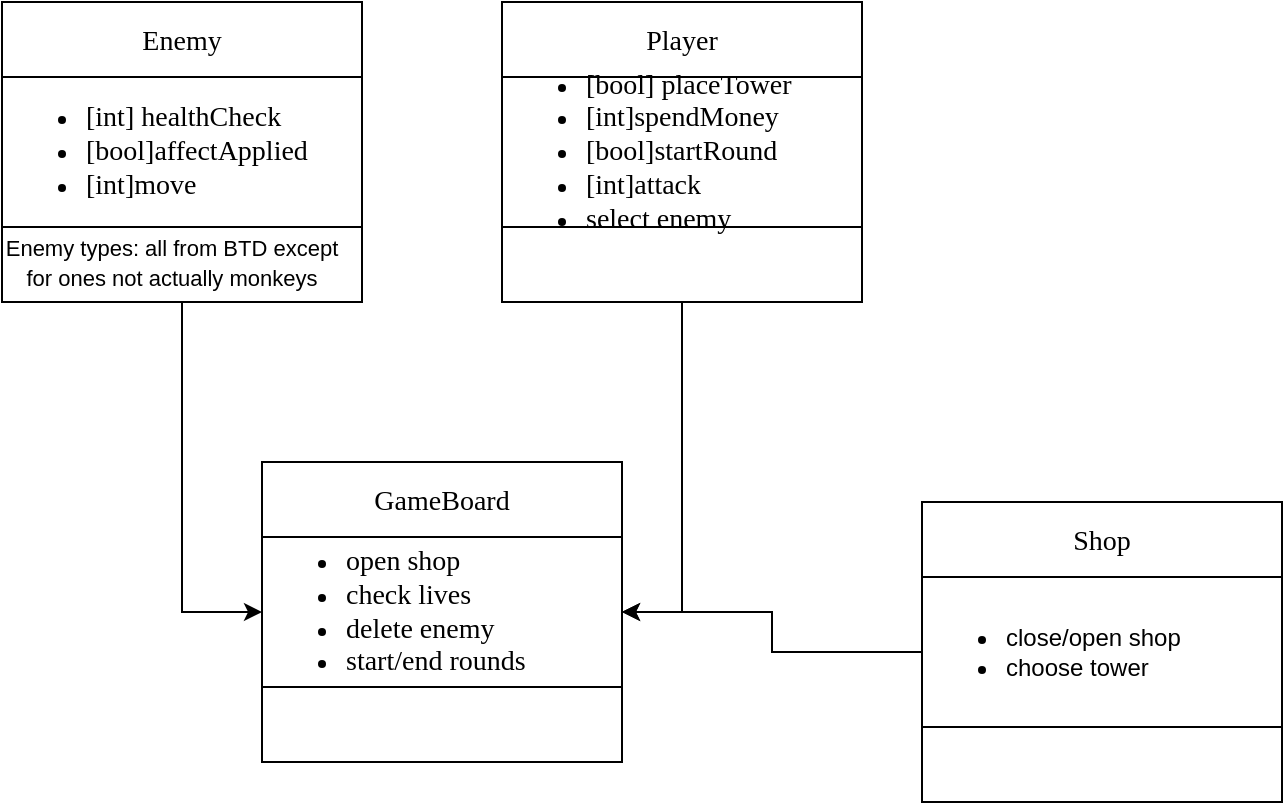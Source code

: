 <mxfile version="22.0.6" type="github">
  <diagram name="Page-1" id="ZWRehLtP9DMC1QA5jhXC">
    <mxGraphModel dx="919" dy="567" grid="1" gridSize="10" guides="1" tooltips="1" connect="1" arrows="1" fold="1" page="1" pageScale="1" pageWidth="850" pageHeight="1100" math="0" shadow="0">
      <root>
        <mxCell id="0" />
        <mxCell id="1" parent="0" />
        <mxCell id="KU6yMKdAdcNV7RSqt3Mc-17" style="edgeStyle=orthogonalEdgeStyle;rounded=0;orthogonalLoop=1;jettySize=auto;html=1;entryX=0;entryY=0.5;entryDx=0;entryDy=0;" parent="1" source="KU6yMKdAdcNV7RSqt3Mc-1" target="KU6yMKdAdcNV7RSqt3Mc-15" edge="1">
          <mxGeometry relative="1" as="geometry" />
        </mxCell>
        <mxCell id="KU6yMKdAdcNV7RSqt3Mc-1" value="" style="rounded=0;whiteSpace=wrap;html=1;" parent="1" vertex="1">
          <mxGeometry x="130" y="50" width="180" height="150" as="geometry" />
        </mxCell>
        <mxCell id="KU6yMKdAdcNV7RSqt3Mc-2" value="" style="endArrow=none;html=1;rounded=0;exitX=0;exitY=0.25;exitDx=0;exitDy=0;entryX=1;entryY=0.25;entryDx=0;entryDy=0;" parent="1" source="KU6yMKdAdcNV7RSqt3Mc-1" target="KU6yMKdAdcNV7RSqt3Mc-1" edge="1">
          <mxGeometry width="50" height="50" relative="1" as="geometry">
            <mxPoint x="400" y="320" as="sourcePoint" />
            <mxPoint x="450" y="270" as="targetPoint" />
          </mxGeometry>
        </mxCell>
        <mxCell id="KU6yMKdAdcNV7RSqt3Mc-3" value="&lt;font face=&quot;Times New Roman&quot; style=&quot;font-size: 14px;&quot;&gt;Enemy&lt;br&gt;&lt;/font&gt;" style="text;html=1;strokeColor=none;fillColor=none;align=center;verticalAlign=middle;whiteSpace=wrap;rounded=0;" parent="1" vertex="1">
          <mxGeometry x="130" y="50" width="180" height="40" as="geometry" />
        </mxCell>
        <mxCell id="KU6yMKdAdcNV7RSqt3Mc-4" value="" style="endArrow=none;html=1;rounded=0;exitX=0;exitY=0.75;exitDx=0;exitDy=0;entryX=1;entryY=0.75;entryDx=0;entryDy=0;" parent="1" source="KU6yMKdAdcNV7RSqt3Mc-1" target="KU6yMKdAdcNV7RSqt3Mc-1" edge="1">
          <mxGeometry width="50" height="50" relative="1" as="geometry">
            <mxPoint x="400" y="320" as="sourcePoint" />
            <mxPoint x="450" y="270" as="targetPoint" />
          </mxGeometry>
        </mxCell>
        <mxCell id="KU6yMKdAdcNV7RSqt3Mc-5" value="&lt;div style=&quot;&quot;&gt;&lt;ul&gt;&lt;li&gt;&lt;font face=&quot;Times New Roman&quot;&gt;&lt;span style=&quot;font-size: 14px;&quot;&gt;[int] healthCheck&lt;/span&gt;&lt;/font&gt;&lt;/li&gt;&lt;li&gt;&lt;font face=&quot;Times New Roman&quot;&gt;&lt;span style=&quot;font-size: 14px;&quot;&gt;[bool]affectApplied&lt;/span&gt;&lt;/font&gt;&lt;/li&gt;&lt;li&gt;&lt;font face=&quot;Times New Roman&quot;&gt;&lt;span style=&quot;font-size: 14px;&quot;&gt;[int]move&lt;/span&gt;&lt;/font&gt;&lt;/li&gt;&lt;/ul&gt;&lt;/div&gt;" style="text;html=1;strokeColor=none;fillColor=none;align=left;verticalAlign=middle;whiteSpace=wrap;rounded=0;" parent="1" vertex="1">
          <mxGeometry x="130" y="90" width="180" height="70" as="geometry" />
        </mxCell>
        <mxCell id="KU6yMKdAdcNV7RSqt3Mc-16" style="edgeStyle=orthogonalEdgeStyle;rounded=0;orthogonalLoop=1;jettySize=auto;html=1;entryX=1;entryY=0.5;entryDx=0;entryDy=0;" parent="1" source="KU6yMKdAdcNV7RSqt3Mc-6" target="KU6yMKdAdcNV7RSqt3Mc-15" edge="1">
          <mxGeometry relative="1" as="geometry" />
        </mxCell>
        <mxCell id="KU6yMKdAdcNV7RSqt3Mc-6" value="" style="rounded=0;whiteSpace=wrap;html=1;" parent="1" vertex="1">
          <mxGeometry x="380" y="50" width="180" height="150" as="geometry" />
        </mxCell>
        <mxCell id="KU6yMKdAdcNV7RSqt3Mc-7" value="" style="endArrow=none;html=1;rounded=0;exitX=0;exitY=0.25;exitDx=0;exitDy=0;entryX=1;entryY=0.25;entryDx=0;entryDy=0;" parent="1" source="KU6yMKdAdcNV7RSqt3Mc-6" target="KU6yMKdAdcNV7RSqt3Mc-6" edge="1">
          <mxGeometry width="50" height="50" relative="1" as="geometry">
            <mxPoint x="650" y="320" as="sourcePoint" />
            <mxPoint x="700" y="270" as="targetPoint" />
          </mxGeometry>
        </mxCell>
        <mxCell id="KU6yMKdAdcNV7RSqt3Mc-8" value="&lt;font face=&quot;Times New Roman&quot; style=&quot;font-size: 14px;&quot;&gt;Player&lt;br&gt;&lt;/font&gt;" style="text;html=1;strokeColor=none;fillColor=none;align=center;verticalAlign=middle;whiteSpace=wrap;rounded=0;" parent="1" vertex="1">
          <mxGeometry x="380" y="50" width="180" height="40" as="geometry" />
        </mxCell>
        <mxCell id="KU6yMKdAdcNV7RSqt3Mc-9" value="" style="endArrow=none;html=1;rounded=0;exitX=0;exitY=0.75;exitDx=0;exitDy=0;entryX=1;entryY=0.75;entryDx=0;entryDy=0;" parent="1" source="KU6yMKdAdcNV7RSqt3Mc-6" target="KU6yMKdAdcNV7RSqt3Mc-6" edge="1">
          <mxGeometry width="50" height="50" relative="1" as="geometry">
            <mxPoint x="650" y="320" as="sourcePoint" />
            <mxPoint x="700" y="270" as="targetPoint" />
          </mxGeometry>
        </mxCell>
        <mxCell id="KU6yMKdAdcNV7RSqt3Mc-10" value="&lt;div style=&quot;&quot;&gt;&lt;ul&gt;&lt;li&gt;&lt;font face=&quot;Times New Roman&quot;&gt;&lt;span style=&quot;font-size: 14px;&quot;&gt;[bool] placeTower&lt;/span&gt;&lt;/font&gt;&lt;/li&gt;&lt;li&gt;&lt;font face=&quot;Times New Roman&quot;&gt;&lt;span style=&quot;font-size: 14px;&quot;&gt;[int]spendMoney&lt;/span&gt;&lt;/font&gt;&lt;/li&gt;&lt;li&gt;&lt;font face=&quot;Times New Roman&quot;&gt;&lt;span style=&quot;font-size: 14px;&quot;&gt;[bool]startRound&lt;/span&gt;&lt;/font&gt;&lt;/li&gt;&lt;li&gt;&lt;font face=&quot;Times New Roman&quot;&gt;&lt;span style=&quot;font-size: 14px;&quot;&gt;[int]attack&lt;/span&gt;&lt;/font&gt;&lt;/li&gt;&lt;li&gt;&lt;font face=&quot;Times New Roman&quot;&gt;&lt;span style=&quot;font-size: 14px;&quot;&gt;select enemy&lt;/span&gt;&lt;/font&gt;&lt;/li&gt;&lt;/ul&gt;&lt;/div&gt;" style="text;html=1;strokeColor=none;fillColor=none;align=left;verticalAlign=middle;whiteSpace=wrap;rounded=0;" parent="1" vertex="1">
          <mxGeometry x="380" y="95" width="170" height="60" as="geometry" />
        </mxCell>
        <mxCell id="KU6yMKdAdcNV7RSqt3Mc-11" value="" style="rounded=0;whiteSpace=wrap;html=1;" parent="1" vertex="1">
          <mxGeometry x="260" y="280" width="180" height="150" as="geometry" />
        </mxCell>
        <mxCell id="KU6yMKdAdcNV7RSqt3Mc-12" value="" style="endArrow=none;html=1;rounded=0;exitX=0;exitY=0.25;exitDx=0;exitDy=0;entryX=1;entryY=0.25;entryDx=0;entryDy=0;" parent="1" source="KU6yMKdAdcNV7RSqt3Mc-11" target="KU6yMKdAdcNV7RSqt3Mc-11" edge="1">
          <mxGeometry width="50" height="50" relative="1" as="geometry">
            <mxPoint x="530" y="550" as="sourcePoint" />
            <mxPoint x="580" y="500" as="targetPoint" />
          </mxGeometry>
        </mxCell>
        <mxCell id="KU6yMKdAdcNV7RSqt3Mc-13" value="&lt;font face=&quot;Times New Roman&quot; style=&quot;font-size: 14px;&quot;&gt;GameBoard&lt;br&gt;&lt;/font&gt;" style="text;html=1;strokeColor=none;fillColor=none;align=center;verticalAlign=middle;whiteSpace=wrap;rounded=0;" parent="1" vertex="1">
          <mxGeometry x="260" y="280" width="180" height="40" as="geometry" />
        </mxCell>
        <mxCell id="KU6yMKdAdcNV7RSqt3Mc-14" value="" style="endArrow=none;html=1;rounded=0;exitX=0;exitY=0.75;exitDx=0;exitDy=0;entryX=1;entryY=0.75;entryDx=0;entryDy=0;" parent="1" source="KU6yMKdAdcNV7RSqt3Mc-11" target="KU6yMKdAdcNV7RSqt3Mc-11" edge="1">
          <mxGeometry width="50" height="50" relative="1" as="geometry">
            <mxPoint x="530" y="550" as="sourcePoint" />
            <mxPoint x="580" y="500" as="targetPoint" />
          </mxGeometry>
        </mxCell>
        <mxCell id="KU6yMKdAdcNV7RSqt3Mc-15" value="&lt;div style=&quot;&quot;&gt;&lt;ul&gt;&lt;li&gt;&lt;font face=&quot;Times New Roman&quot;&gt;&lt;span style=&quot;font-size: 14px;&quot;&gt;open shop&lt;/span&gt;&lt;/font&gt;&lt;/li&gt;&lt;li&gt;&lt;font face=&quot;Times New Roman&quot;&gt;&lt;span style=&quot;font-size: 14px;&quot;&gt;check lives&lt;/span&gt;&lt;/font&gt;&lt;/li&gt;&lt;li&gt;&lt;font face=&quot;Times New Roman&quot;&gt;&lt;span style=&quot;font-size: 14px;&quot;&gt;delete enemy&lt;/span&gt;&lt;/font&gt;&lt;/li&gt;&lt;li&gt;&lt;font face=&quot;Times New Roman&quot;&gt;&lt;span style=&quot;font-size: 14px;&quot;&gt;start/end rounds&lt;/span&gt;&lt;/font&gt;&lt;/li&gt;&lt;/ul&gt;&lt;/div&gt;" style="text;html=1;strokeColor=none;fillColor=none;align=left;verticalAlign=middle;whiteSpace=wrap;rounded=0;" parent="1" vertex="1">
          <mxGeometry x="260" y="320" width="180" height="70" as="geometry" />
        </mxCell>
        <mxCell id="KU6yMKdAdcNV7RSqt3Mc-19" value="&lt;font style=&quot;font-size: 11px;&quot;&gt;Enemy types: all from BTD except for ones not actually monkeys&lt;/font&gt;" style="text;html=1;strokeColor=none;fillColor=none;align=center;verticalAlign=middle;whiteSpace=wrap;rounded=0;" parent="1" vertex="1">
          <mxGeometry x="130" y="160" width="170" height="40" as="geometry" />
        </mxCell>
        <mxCell id="_8yFZwngdMzLIjRQkhzj-1" value="" style="rounded=0;whiteSpace=wrap;html=1;" vertex="1" parent="1">
          <mxGeometry x="590" y="300" width="180" height="150" as="geometry" />
        </mxCell>
        <mxCell id="_8yFZwngdMzLIjRQkhzj-2" value="" style="endArrow=none;html=1;rounded=0;exitX=0;exitY=0.25;exitDx=0;exitDy=0;entryX=1;entryY=0.25;entryDx=0;entryDy=0;" edge="1" parent="1" source="_8yFZwngdMzLIjRQkhzj-1" target="_8yFZwngdMzLIjRQkhzj-1">
          <mxGeometry width="50" height="50" relative="1" as="geometry">
            <mxPoint x="860" y="570" as="sourcePoint" />
            <mxPoint x="910" y="520" as="targetPoint" />
          </mxGeometry>
        </mxCell>
        <mxCell id="_8yFZwngdMzLIjRQkhzj-3" value="&lt;font face=&quot;Times New Roman&quot; style=&quot;font-size: 14px;&quot;&gt;Shop&lt;br&gt;&lt;/font&gt;" style="text;html=1;strokeColor=none;fillColor=none;align=center;verticalAlign=middle;whiteSpace=wrap;rounded=0;" vertex="1" parent="1">
          <mxGeometry x="590" y="300" width="180" height="40" as="geometry" />
        </mxCell>
        <mxCell id="_8yFZwngdMzLIjRQkhzj-4" value="" style="endArrow=none;html=1;rounded=0;exitX=0;exitY=0.75;exitDx=0;exitDy=0;entryX=1;entryY=0.75;entryDx=0;entryDy=0;" edge="1" parent="1" source="_8yFZwngdMzLIjRQkhzj-1" target="_8yFZwngdMzLIjRQkhzj-1">
          <mxGeometry width="50" height="50" relative="1" as="geometry">
            <mxPoint x="860" y="570" as="sourcePoint" />
            <mxPoint x="910" y="520" as="targetPoint" />
          </mxGeometry>
        </mxCell>
        <mxCell id="_8yFZwngdMzLIjRQkhzj-7" style="edgeStyle=orthogonalEdgeStyle;rounded=0;orthogonalLoop=1;jettySize=auto;html=1;entryX=1;entryY=0.5;entryDx=0;entryDy=0;" edge="1" parent="1" source="_8yFZwngdMzLIjRQkhzj-6" target="KU6yMKdAdcNV7RSqt3Mc-15">
          <mxGeometry relative="1" as="geometry" />
        </mxCell>
        <mxCell id="_8yFZwngdMzLIjRQkhzj-6" value="&lt;ul&gt;&lt;li&gt;close/open shop&lt;/li&gt;&lt;li&gt;choose tower&lt;/li&gt;&lt;/ul&gt;" style="text;html=1;strokeColor=none;fillColor=none;align=left;verticalAlign=middle;whiteSpace=wrap;rounded=0;" vertex="1" parent="1">
          <mxGeometry x="590" y="340" width="180" height="70" as="geometry" />
        </mxCell>
      </root>
    </mxGraphModel>
  </diagram>
</mxfile>
